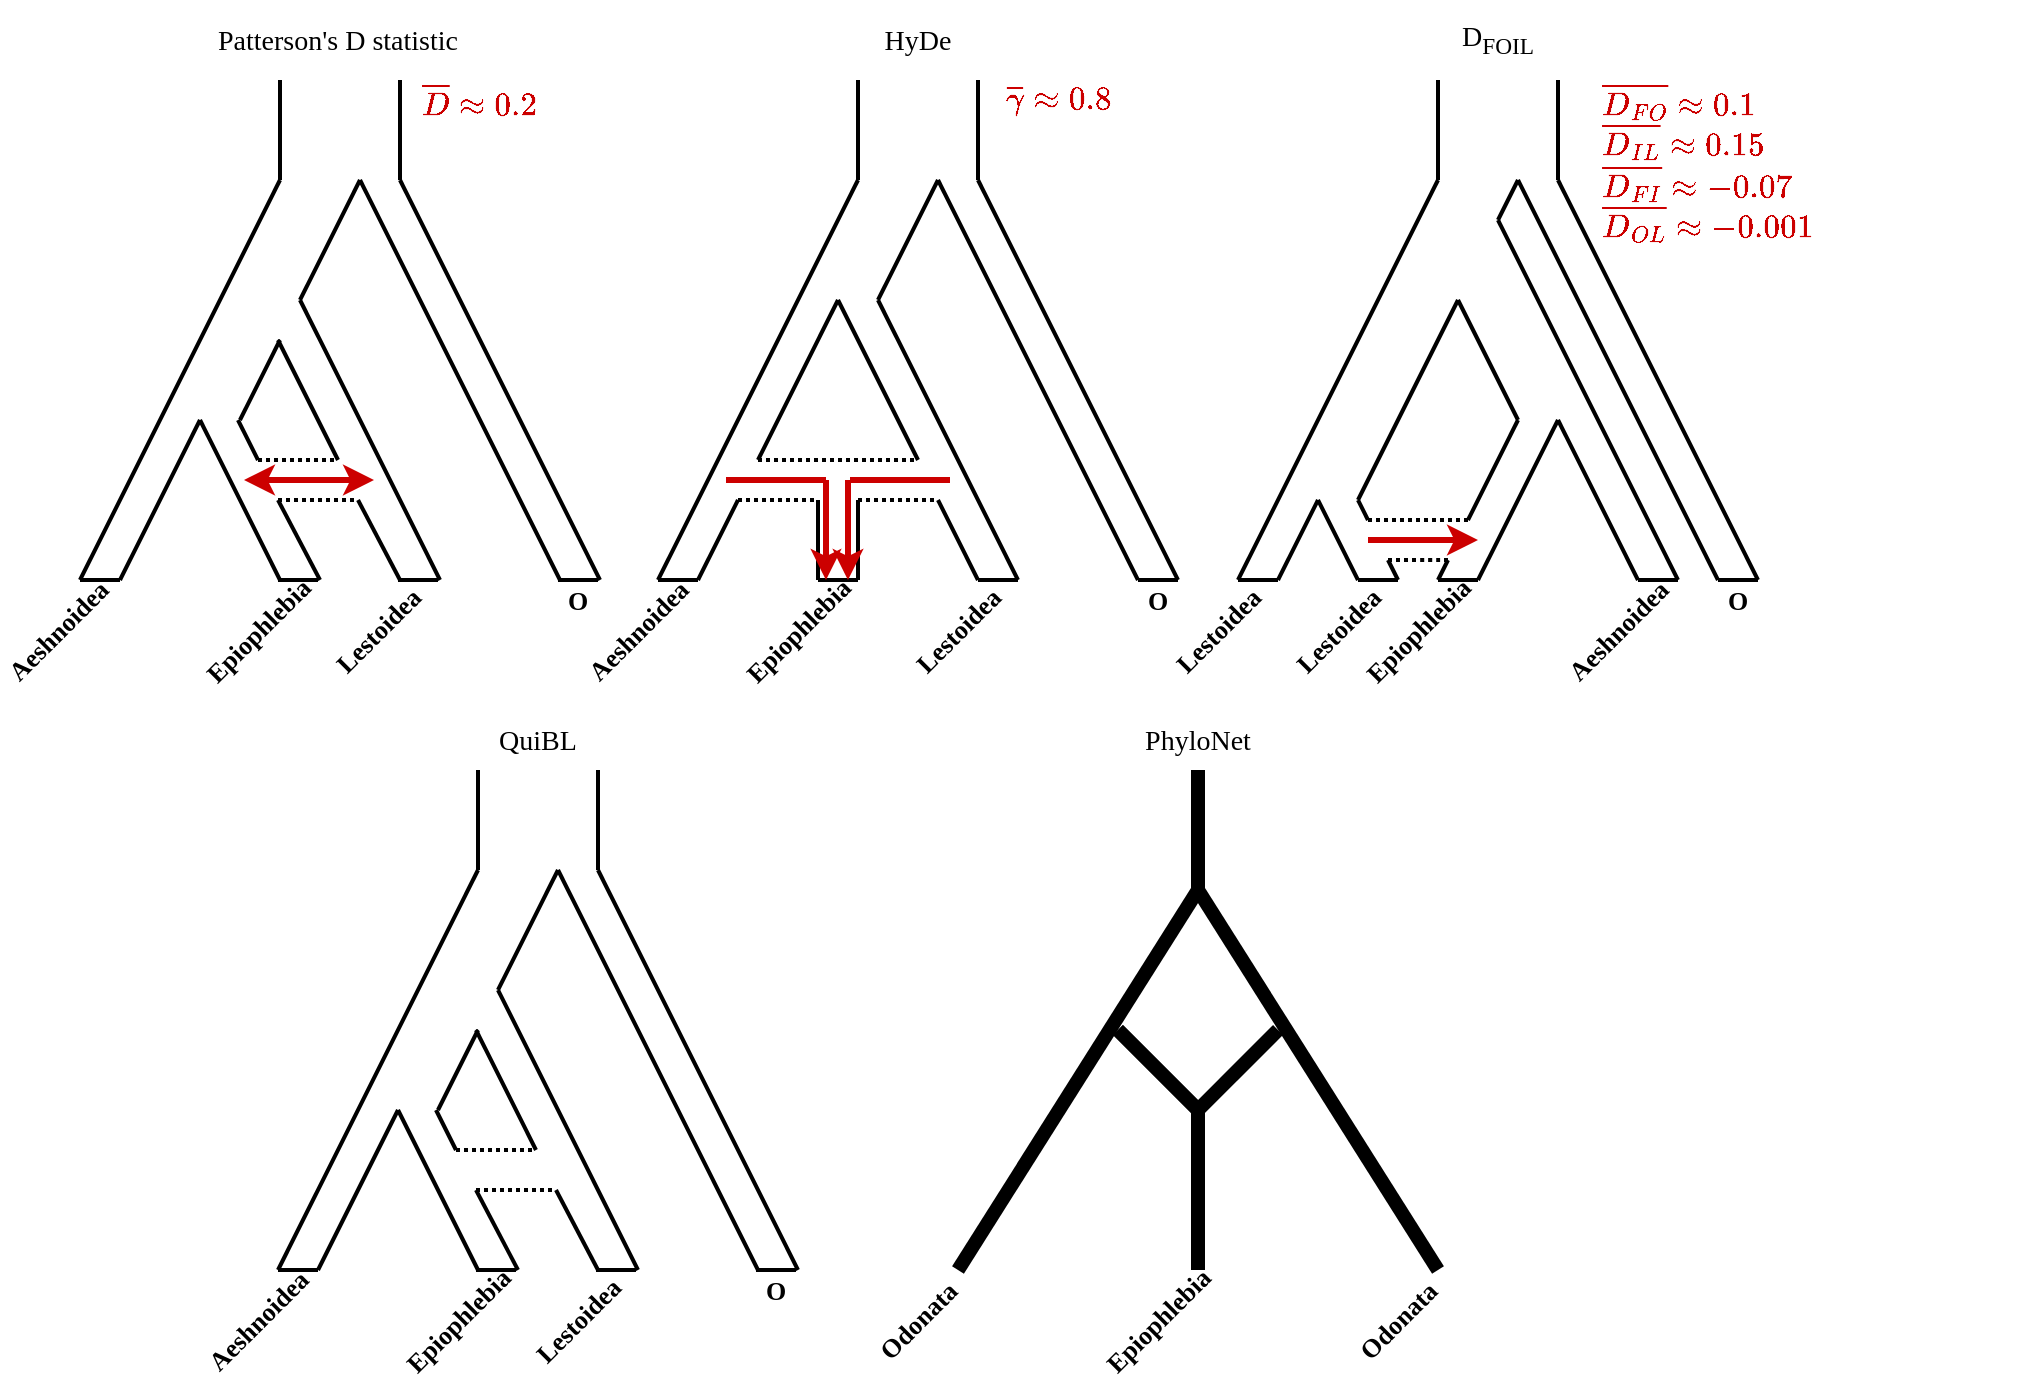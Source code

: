 <mxfile version="12.4.2" type="device" pages="1"><diagram id="icKEjelPdeS_KlyVRhFa" name="Page-1"><mxGraphModel dx="2101" dy="2094" grid="1" gridSize="10" guides="1" tooltips="1" connect="1" arrows="1" fold="1" page="1" pageScale="1" pageWidth="850" pageHeight="1100" math="1" shadow="0"><root><mxCell id="0"/><mxCell id="1" parent="0"/><mxCell id="qN4MKXSaNyTDIDPIRJHz-1" value="" style="endArrow=none;html=1;strokeWidth=2;fontFamily=Times New Roman;fontSize=13;fontStyle=1" parent="1" edge="1"><mxGeometry width="50" height="50" relative="1" as="geometry"><mxPoint x="1" y="240" as="sourcePoint"/><mxPoint x="101" y="40" as="targetPoint"/></mxGeometry></mxCell><mxCell id="qN4MKXSaNyTDIDPIRJHz-2" value="" style="endArrow=none;html=1;strokeWidth=2;fontFamily=Times New Roman;fontSize=13;fontStyle=1" parent="1" edge="1"><mxGeometry width="50" height="50" relative="1" as="geometry"><mxPoint x="21" y="240" as="sourcePoint"/><mxPoint x="61" y="160" as="targetPoint"/></mxGeometry></mxCell><mxCell id="qN4MKXSaNyTDIDPIRJHz-3" value="" style="endArrow=none;html=1;strokeWidth=2;fontFamily=Times New Roman;fontSize=13;fontStyle=1" parent="1" edge="1"><mxGeometry width="50" height="50" relative="1" as="geometry"><mxPoint x="101" y="240" as="sourcePoint"/><mxPoint x="61" y="160" as="targetPoint"/></mxGeometry></mxCell><mxCell id="qN4MKXSaNyTDIDPIRJHz-4" value="" style="endArrow=none;html=1;strokeWidth=2;fontFamily=Times New Roman;fontSize=13;fontStyle=1" parent="1" edge="1"><mxGeometry width="50" height="50" relative="1" as="geometry"><mxPoint x="121" y="240" as="sourcePoint"/><mxPoint x="100" y="200" as="targetPoint"/></mxGeometry></mxCell><mxCell id="qN4MKXSaNyTDIDPIRJHz-5" value="" style="endArrow=none;html=1;strokeWidth=2;fontFamily=Times New Roman;fontSize=13;fontStyle=1" parent="1" edge="1"><mxGeometry width="50" height="50" relative="1" as="geometry"><mxPoint x="161" y="240" as="sourcePoint"/><mxPoint x="140" y="200" as="targetPoint"/></mxGeometry></mxCell><mxCell id="qN4MKXSaNyTDIDPIRJHz-7" value="" style="endArrow=none;html=1;strokeWidth=2;fontFamily=Times New Roman;fontSize=13;fontStyle=1" parent="1" edge="1"><mxGeometry width="50" height="50" relative="1" as="geometry"><mxPoint x="181" y="240" as="sourcePoint"/><mxPoint x="111" y="100" as="targetPoint"/></mxGeometry></mxCell><mxCell id="qN4MKXSaNyTDIDPIRJHz-8" value="" style="endArrow=none;html=1;strokeWidth=2;fontFamily=Times New Roman;fontSize=13;fontStyle=1" parent="1" edge="1"><mxGeometry width="50" height="50" relative="1" as="geometry"><mxPoint x="241" y="240" as="sourcePoint"/><mxPoint x="141" y="40" as="targetPoint"/></mxGeometry></mxCell><mxCell id="qN4MKXSaNyTDIDPIRJHz-12" value="" style="endArrow=none;html=1;strokeWidth=2;fontFamily=Times New Roman;fontSize=13;fontStyle=1" parent="1" edge="1"><mxGeometry width="50" height="50" relative="1" as="geometry"><mxPoint x="81" y="160" as="sourcePoint"/><mxPoint x="101" y="120" as="targetPoint"/></mxGeometry></mxCell><mxCell id="qN4MKXSaNyTDIDPIRJHz-13" value="" style="endArrow=none;html=1;strokeWidth=2;fontFamily=Times New Roman;fontSize=13;fontStyle=1" parent="1" edge="1"><mxGeometry width="50" height="50" relative="1" as="geometry"><mxPoint x="111" y="100" as="sourcePoint"/><mxPoint x="141" y="40" as="targetPoint"/></mxGeometry></mxCell><mxCell id="qN4MKXSaNyTDIDPIRJHz-14" value="" style="endArrow=none;html=1;strokeWidth=2;fontFamily=Times New Roman;fontSize=13;fontStyle=1" parent="1" edge="1"><mxGeometry width="50" height="50" relative="1" as="geometry"><mxPoint x="261" y="240" as="sourcePoint"/><mxPoint x="161" y="40" as="targetPoint"/></mxGeometry></mxCell><mxCell id="qN4MKXSaNyTDIDPIRJHz-15" value="" style="endArrow=none;html=1;strokeWidth=2;fontFamily=Times New Roman;fontSize=13;fontStyle=1" parent="1" edge="1"><mxGeometry width="50" height="50" relative="1" as="geometry"><mxPoint x="101" y="40" as="sourcePoint"/><mxPoint x="101" y="-10" as="targetPoint"/></mxGeometry></mxCell><mxCell id="qN4MKXSaNyTDIDPIRJHz-16" value="" style="endArrow=none;html=1;strokeWidth=2;fontFamily=Times New Roman;fontSize=13;fontStyle=1" parent="1" edge="1"><mxGeometry width="50" height="50" relative="1" as="geometry"><mxPoint x="161" y="40" as="sourcePoint"/><mxPoint x="161" y="-10" as="targetPoint"/></mxGeometry></mxCell><mxCell id="qN4MKXSaNyTDIDPIRJHz-17" value="" style="endArrow=none;html=1;strokeWidth=2;fontFamily=Times New Roman;fontSize=13;fontStyle=1" parent="1" edge="1"><mxGeometry width="50" height="50" relative="1" as="geometry"><mxPoint x="290" y="240" as="sourcePoint"/><mxPoint x="390" y="40" as="targetPoint"/></mxGeometry></mxCell><mxCell id="qN4MKXSaNyTDIDPIRJHz-18" value="" style="endArrow=none;html=1;strokeWidth=2;fontFamily=Times New Roman;fontSize=13;fontStyle=1" parent="1" edge="1"><mxGeometry width="50" height="50" relative="1" as="geometry"><mxPoint x="310" y="240" as="sourcePoint"/><mxPoint x="330" y="200" as="targetPoint"/></mxGeometry></mxCell><mxCell id="qN4MKXSaNyTDIDPIRJHz-21" value="" style="endArrow=none;html=1;strokeWidth=2;fontFamily=Times New Roman;fontSize=13;fontStyle=1" parent="1" edge="1"><mxGeometry width="50" height="50" relative="1" as="geometry"><mxPoint x="450" y="240" as="sourcePoint"/><mxPoint x="430" y="200" as="targetPoint"/></mxGeometry></mxCell><mxCell id="qN4MKXSaNyTDIDPIRJHz-22" value="" style="endArrow=none;html=1;strokeWidth=2;fontFamily=Times New Roman;fontSize=13;fontStyle=1" parent="1" edge="1"><mxGeometry width="50" height="50" relative="1" as="geometry"><mxPoint x="470" y="240" as="sourcePoint"/><mxPoint x="400" y="100" as="targetPoint"/></mxGeometry></mxCell><mxCell id="qN4MKXSaNyTDIDPIRJHz-23" value="" style="endArrow=none;html=1;strokeWidth=2;fontFamily=Times New Roman;fontSize=13;fontStyle=1" parent="1" edge="1"><mxGeometry width="50" height="50" relative="1" as="geometry"><mxPoint x="530" y="240" as="sourcePoint"/><mxPoint x="430" y="40" as="targetPoint"/></mxGeometry></mxCell><mxCell id="qN4MKXSaNyTDIDPIRJHz-25" value="" style="endArrow=none;html=1;strokeWidth=2;fontFamily=Times New Roman;fontSize=13;fontStyle=1" parent="1" edge="1"><mxGeometry width="50" height="50" relative="1" as="geometry"><mxPoint x="400" y="100" as="sourcePoint"/><mxPoint x="430" y="40" as="targetPoint"/></mxGeometry></mxCell><mxCell id="qN4MKXSaNyTDIDPIRJHz-26" value="" style="endArrow=none;html=1;strokeWidth=2;fontFamily=Times New Roman;fontSize=13;fontStyle=1" parent="1" edge="1"><mxGeometry width="50" height="50" relative="1" as="geometry"><mxPoint x="550" y="240" as="sourcePoint"/><mxPoint x="450" y="40" as="targetPoint"/></mxGeometry></mxCell><mxCell id="qN4MKXSaNyTDIDPIRJHz-27" value="" style="endArrow=none;html=1;strokeWidth=2;fontFamily=Times New Roman;fontSize=13;fontStyle=1" parent="1" edge="1"><mxGeometry width="50" height="50" relative="1" as="geometry"><mxPoint x="390" y="40" as="sourcePoint"/><mxPoint x="390" y="-10" as="targetPoint"/></mxGeometry></mxCell><mxCell id="qN4MKXSaNyTDIDPIRJHz-28" value="" style="endArrow=none;html=1;strokeWidth=2;fontFamily=Times New Roman;fontSize=13;fontStyle=1" parent="1" edge="1"><mxGeometry width="50" height="50" relative="1" as="geometry"><mxPoint x="450" y="40" as="sourcePoint"/><mxPoint x="450" y="-10" as="targetPoint"/></mxGeometry></mxCell><mxCell id="qN4MKXSaNyTDIDPIRJHz-31" value="" style="endArrow=none;html=1;strokeWidth=2;fontFamily=Times New Roman;fontSize=13;fontStyle=1" parent="1" edge="1"><mxGeometry width="50" height="50" relative="1" as="geometry"><mxPoint x="370" y="240" as="sourcePoint"/><mxPoint x="370" y="200" as="targetPoint"/></mxGeometry></mxCell><mxCell id="qN4MKXSaNyTDIDPIRJHz-32" value="" style="endArrow=none;html=1;strokeWidth=2;fontFamily=Times New Roman;fontSize=13;fontStyle=1" parent="1" edge="1"><mxGeometry width="50" height="50" relative="1" as="geometry"><mxPoint x="390" y="240" as="sourcePoint"/><mxPoint x="390" y="200" as="targetPoint"/><Array as="points"><mxPoint x="390" y="230"/></Array></mxGeometry></mxCell><mxCell id="qN4MKXSaNyTDIDPIRJHz-33" value="" style="endArrow=none;html=1;strokeWidth=2;dashed=1;dashPattern=1 1;fontFamily=Times New Roman;fontSize=13;fontStyle=1" parent="1" edge="1"><mxGeometry width="50" height="50" relative="1" as="geometry"><mxPoint x="330" y="200" as="sourcePoint"/><mxPoint x="370" y="200" as="targetPoint"/></mxGeometry></mxCell><mxCell id="qN4MKXSaNyTDIDPIRJHz-34" value="" style="endArrow=none;html=1;strokeWidth=2;dashed=1;dashPattern=1 1;fontFamily=Times New Roman;fontSize=13;fontStyle=1" parent="1" edge="1"><mxGeometry width="50" height="50" relative="1" as="geometry"><mxPoint x="390" y="200" as="sourcePoint"/><mxPoint x="430" y="200" as="targetPoint"/></mxGeometry></mxCell><mxCell id="qN4MKXSaNyTDIDPIRJHz-35" value="" style="endArrow=none;html=1;strokeWidth=2;fontFamily=Times New Roman;fontSize=13;fontStyle=1" parent="1" edge="1"><mxGeometry width="50" height="50" relative="1" as="geometry"><mxPoint x="340" y="180" as="sourcePoint"/><mxPoint x="380" y="100" as="targetPoint"/></mxGeometry></mxCell><mxCell id="qN4MKXSaNyTDIDPIRJHz-36" value="" style="endArrow=none;html=1;strokeWidth=2;fontFamily=Times New Roman;fontSize=13;fontStyle=1" parent="1" edge="1"><mxGeometry width="50" height="50" relative="1" as="geometry"><mxPoint x="420" y="180" as="sourcePoint"/><mxPoint x="380" y="100" as="targetPoint"/></mxGeometry></mxCell><mxCell id="qN4MKXSaNyTDIDPIRJHz-37" value="" style="endArrow=none;html=1;strokeWidth=2;dashed=1;dashPattern=1 1;fontFamily=Times New Roman;fontSize=13;fontStyle=1" parent="1" edge="1"><mxGeometry width="50" height="50" relative="1" as="geometry"><mxPoint x="340" y="180" as="sourcePoint"/><mxPoint x="420" y="180" as="targetPoint"/></mxGeometry></mxCell><mxCell id="qN4MKXSaNyTDIDPIRJHz-38" value="" style="endArrow=none;html=1;strokeWidth=2;fontFamily=Times New Roman;fontSize=13;fontStyle=1" parent="1" edge="1"><mxGeometry width="50" height="50" relative="1" as="geometry"><mxPoint x="580" y="240" as="sourcePoint"/><mxPoint x="680" y="40" as="targetPoint"/></mxGeometry></mxCell><mxCell id="qN4MKXSaNyTDIDPIRJHz-39" value="" style="endArrow=none;html=1;strokeWidth=2;fontFamily=Times New Roman;fontSize=13;fontStyle=1" parent="1" edge="1"><mxGeometry width="50" height="50" relative="1" as="geometry"><mxPoint x="600" y="240" as="sourcePoint"/><mxPoint x="620" y="200" as="targetPoint"/></mxGeometry></mxCell><mxCell id="qN4MKXSaNyTDIDPIRJHz-41" value="" style="endArrow=none;html=1;strokeWidth=2;fontFamily=Times New Roman;fontSize=13;fontStyle=1" parent="1" edge="1"><mxGeometry width="50" height="50" relative="1" as="geometry"><mxPoint x="645" y="210" as="sourcePoint"/><mxPoint x="640" y="200" as="targetPoint"/></mxGeometry></mxCell><mxCell id="qN4MKXSaNyTDIDPIRJHz-43" value="" style="endArrow=none;html=1;strokeWidth=2;fontFamily=Times New Roman;fontSize=13;fontStyle=1" parent="1" edge="1"><mxGeometry width="50" height="50" relative="1" as="geometry"><mxPoint x="800" y="240" as="sourcePoint"/><mxPoint x="710" y="60" as="targetPoint"/></mxGeometry></mxCell><mxCell id="qN4MKXSaNyTDIDPIRJHz-44" value="" style="endArrow=none;html=1;strokeWidth=2;fontFamily=Times New Roman;fontSize=13;fontStyle=1" parent="1" edge="1"><mxGeometry width="50" height="50" relative="1" as="geometry"><mxPoint x="820" y="240" as="sourcePoint"/><mxPoint x="720" y="40" as="targetPoint"/></mxGeometry></mxCell><mxCell id="qN4MKXSaNyTDIDPIRJHz-45" value="" style="endArrow=none;html=1;strokeWidth=2;fontFamily=Times New Roman;fontSize=13;fontStyle=1" parent="1" edge="1"><mxGeometry width="50" height="50" relative="1" as="geometry"><mxPoint x="640" y="200" as="sourcePoint"/><mxPoint x="690" y="100" as="targetPoint"/></mxGeometry></mxCell><mxCell id="qN4MKXSaNyTDIDPIRJHz-46" value="" style="endArrow=none;html=1;strokeWidth=2;fontFamily=Times New Roman;fontSize=13;fontStyle=1" parent="1" edge="1"><mxGeometry width="50" height="50" relative="1" as="geometry"><mxPoint x="710" y="60" as="sourcePoint"/><mxPoint x="720" y="40" as="targetPoint"/></mxGeometry></mxCell><mxCell id="qN4MKXSaNyTDIDPIRJHz-47" value="" style="endArrow=none;html=1;strokeWidth=2;fontFamily=Times New Roman;fontSize=13;fontStyle=1" parent="1" edge="1"><mxGeometry width="50" height="50" relative="1" as="geometry"><mxPoint x="840" y="240" as="sourcePoint"/><mxPoint x="740" y="40" as="targetPoint"/></mxGeometry></mxCell><mxCell id="qN4MKXSaNyTDIDPIRJHz-48" value="" style="endArrow=none;html=1;strokeWidth=2;fontFamily=Times New Roman;fontSize=13;fontStyle=1" parent="1" edge="1"><mxGeometry width="50" height="50" relative="1" as="geometry"><mxPoint x="680" y="40" as="sourcePoint"/><mxPoint x="680" y="-10" as="targetPoint"/></mxGeometry></mxCell><mxCell id="qN4MKXSaNyTDIDPIRJHz-49" value="" style="endArrow=none;html=1;strokeWidth=2;fontFamily=Times New Roman;fontSize=13;fontStyle=1" parent="1" edge="1"><mxGeometry width="50" height="50" relative="1" as="geometry"><mxPoint x="740" y="40" as="sourcePoint"/><mxPoint x="740" y="-10" as="targetPoint"/></mxGeometry></mxCell><mxCell id="qN4MKXSaNyTDIDPIRJHz-50" value="" style="endArrow=none;html=1;strokeWidth=2;fontFamily=Times New Roman;fontSize=13;fontStyle=1" parent="1" edge="1"><mxGeometry width="50" height="50" relative="1" as="geometry"><mxPoint x="640" y="240" as="sourcePoint"/><mxPoint x="620" y="200" as="targetPoint"/></mxGeometry></mxCell><mxCell id="qN4MKXSaNyTDIDPIRJHz-51" value="" style="endArrow=none;html=1;strokeWidth=2;fontFamily=Times New Roman;fontSize=13;fontStyle=1" parent="1" edge="1"><mxGeometry width="50" height="50" relative="1" as="geometry"><mxPoint x="720" y="160" as="sourcePoint"/><mxPoint x="690" y="100" as="targetPoint"/></mxGeometry></mxCell><mxCell id="qN4MKXSaNyTDIDPIRJHz-52" value="" style="endArrow=none;html=1;strokeWidth=2;fontFamily=Times New Roman;fontSize=13;fontStyle=1" parent="1" edge="1"><mxGeometry width="50" height="50" relative="1" as="geometry"><mxPoint x="695" y="210" as="sourcePoint"/><mxPoint x="720" y="160" as="targetPoint"/></mxGeometry></mxCell><mxCell id="qN4MKXSaNyTDIDPIRJHz-53" value="" style="endArrow=none;html=1;strokeWidth=2;fontFamily=Times New Roman;fontSize=13;fontStyle=1" parent="1" edge="1"><mxGeometry width="50" height="50" relative="1" as="geometry"><mxPoint x="700" y="240" as="sourcePoint"/><mxPoint x="740" y="160" as="targetPoint"/></mxGeometry></mxCell><mxCell id="qN4MKXSaNyTDIDPIRJHz-54" value="" style="endArrow=none;html=1;strokeWidth=2;fontFamily=Times New Roman;fontSize=13;fontStyle=1" parent="1" edge="1"><mxGeometry width="50" height="50" relative="1" as="geometry"><mxPoint x="780" y="240" as="sourcePoint"/><mxPoint x="740" y="160" as="targetPoint"/></mxGeometry></mxCell><mxCell id="qN4MKXSaNyTDIDPIRJHz-55" value="" style="endArrow=none;html=1;strokeWidth=2;fontFamily=Times New Roman;fontSize=13;fontStyle=1" parent="1" edge="1"><mxGeometry width="50" height="50" relative="1" as="geometry"><mxPoint x="1" y="240" as="sourcePoint"/><mxPoint x="21" y="240" as="targetPoint"/></mxGeometry></mxCell><mxCell id="qN4MKXSaNyTDIDPIRJHz-56" value="" style="endArrow=none;html=1;strokeWidth=2;fontFamily=Times New Roman;fontSize=13;fontStyle=1" parent="1" edge="1"><mxGeometry width="50" height="50" relative="1" as="geometry"><mxPoint x="100" y="240" as="sourcePoint"/><mxPoint x="120" y="240" as="targetPoint"/></mxGeometry></mxCell><mxCell id="qN4MKXSaNyTDIDPIRJHz-57" value="" style="endArrow=none;html=1;strokeWidth=2;fontFamily=Times New Roman;fontSize=13;fontStyle=1" parent="1" edge="1"><mxGeometry width="50" height="50" relative="1" as="geometry"><mxPoint x="160" y="240" as="sourcePoint"/><mxPoint x="180" y="240" as="targetPoint"/></mxGeometry></mxCell><mxCell id="qN4MKXSaNyTDIDPIRJHz-59" value="" style="endArrow=none;html=1;strokeWidth=2;fontFamily=Times New Roman;fontSize=13;fontStyle=1" parent="1" edge="1"><mxGeometry width="50" height="50" relative="1" as="geometry"><mxPoint x="240" y="240" as="sourcePoint"/><mxPoint x="260" y="240" as="targetPoint"/></mxGeometry></mxCell><mxCell id="qN4MKXSaNyTDIDPIRJHz-60" value="" style="endArrow=none;html=1;strokeWidth=2;fontFamily=Times New Roman;fontSize=13;fontStyle=1" parent="1" edge="1"><mxGeometry width="50" height="50" relative="1" as="geometry"><mxPoint x="370" y="240" as="sourcePoint"/><mxPoint x="390" y="240" as="targetPoint"/></mxGeometry></mxCell><mxCell id="qN4MKXSaNyTDIDPIRJHz-61" value="" style="endArrow=none;html=1;strokeWidth=2;fontFamily=Times New Roman;fontSize=13;fontStyle=1" parent="1" edge="1"><mxGeometry width="50" height="50" relative="1" as="geometry"><mxPoint x="290" y="240" as="sourcePoint"/><mxPoint x="310" y="240" as="targetPoint"/></mxGeometry></mxCell><mxCell id="qN4MKXSaNyTDIDPIRJHz-62" value="" style="endArrow=none;html=1;strokeWidth=2;fontFamily=Times New Roman;fontSize=13;fontStyle=1" parent="1" edge="1"><mxGeometry width="50" height="50" relative="1" as="geometry"><mxPoint x="640" y="240" as="sourcePoint"/><mxPoint x="660" y="240" as="targetPoint"/></mxGeometry></mxCell><mxCell id="qN4MKXSaNyTDIDPIRJHz-63" value="" style="endArrow=none;html=1;strokeWidth=2;fontFamily=Times New Roman;fontSize=13;fontStyle=1" parent="1" edge="1"><mxGeometry width="50" height="50" relative="1" as="geometry"><mxPoint x="820" y="240" as="sourcePoint"/><mxPoint x="840" y="240" as="targetPoint"/></mxGeometry></mxCell><mxCell id="qN4MKXSaNyTDIDPIRJHz-66" value="" style="endArrow=none;html=1;strokeWidth=2;fontFamily=Times New Roman;fontSize=13;fontStyle=1" parent="1" edge="1"><mxGeometry width="50" height="50" relative="1" as="geometry"><mxPoint x="780" y="240" as="sourcePoint"/><mxPoint x="800" y="240" as="targetPoint"/></mxGeometry></mxCell><mxCell id="qN4MKXSaNyTDIDPIRJHz-67" value="" style="endArrow=none;html=1;strokeWidth=2;fontFamily=Times New Roman;fontSize=13;fontStyle=1" parent="1" edge="1"><mxGeometry width="50" height="50" relative="1" as="geometry"><mxPoint x="530" y="240" as="sourcePoint"/><mxPoint x="550" y="240" as="targetPoint"/></mxGeometry></mxCell><mxCell id="qN4MKXSaNyTDIDPIRJHz-68" value="" style="endArrow=none;html=1;strokeWidth=2;fontFamily=Times New Roman;fontSize=13;fontStyle=1" parent="1" edge="1"><mxGeometry width="50" height="50" relative="1" as="geometry"><mxPoint x="680" y="240" as="sourcePoint"/><mxPoint x="700" y="240" as="targetPoint"/></mxGeometry></mxCell><mxCell id="qN4MKXSaNyTDIDPIRJHz-69" value="" style="endArrow=none;html=1;strokeWidth=2;fontFamily=Times New Roman;fontSize=13;fontStyle=1" parent="1" edge="1"><mxGeometry width="50" height="50" relative="1" as="geometry"><mxPoint x="450" y="240" as="sourcePoint"/><mxPoint x="470" y="240" as="targetPoint"/></mxGeometry></mxCell><mxCell id="qN4MKXSaNyTDIDPIRJHz-70" value="" style="endArrow=none;html=1;strokeWidth=2;fontFamily=Times New Roman;fontSize=13;fontStyle=1" parent="1" edge="1"><mxGeometry width="50" height="50" relative="1" as="geometry"><mxPoint x="580" y="240" as="sourcePoint"/><mxPoint x="600" y="240" as="targetPoint"/></mxGeometry></mxCell><mxCell id="qN4MKXSaNyTDIDPIRJHz-71" value="" style="endArrow=none;dashed=1;html=1;strokeWidth=2;dashPattern=1 1;fontFamily=Times New Roman;fontSize=13;fontStyle=1" parent="1" edge="1"><mxGeometry width="50" height="50" relative="1" as="geometry"><mxPoint x="100" y="200" as="sourcePoint"/><mxPoint x="140" y="200" as="targetPoint"/></mxGeometry></mxCell><mxCell id="qN4MKXSaNyTDIDPIRJHz-74" value="" style="endArrow=none;html=1;strokeWidth=2;fontFamily=Times New Roman;fontSize=13;fontStyle=1" parent="1" edge="1"><mxGeometry width="50" height="50" relative="1" as="geometry"><mxPoint x="130" y="180" as="sourcePoint"/><mxPoint x="100" y="120" as="targetPoint"/></mxGeometry></mxCell><mxCell id="qN4MKXSaNyTDIDPIRJHz-75" value="" style="endArrow=none;html=1;strokeWidth=2;fontFamily=Times New Roman;fontSize=13;fontStyle=1" parent="1" edge="1"><mxGeometry width="50" height="50" relative="1" as="geometry"><mxPoint x="90" y="180" as="sourcePoint"/><mxPoint x="80" y="160" as="targetPoint"/></mxGeometry></mxCell><mxCell id="qN4MKXSaNyTDIDPIRJHz-76" value="" style="endArrow=none;dashed=1;html=1;strokeWidth=2;dashPattern=1 1;fontFamily=Times New Roman;fontSize=13;fontStyle=1" parent="1" edge="1"><mxGeometry width="50" height="50" relative="1" as="geometry"><mxPoint x="90" y="180" as="sourcePoint"/><mxPoint x="130" y="180" as="targetPoint"/></mxGeometry></mxCell><mxCell id="qN4MKXSaNyTDIDPIRJHz-77" value="" style="endArrow=none;html=1;strokeWidth=2;dashed=1;dashPattern=1 1;fontFamily=Times New Roman;fontSize=13;fontStyle=1" parent="1" edge="1"><mxGeometry width="50" height="50" relative="1" as="geometry"><mxPoint x="645" y="210" as="sourcePoint"/><mxPoint x="695" y="210" as="targetPoint"/></mxGeometry></mxCell><mxCell id="qN4MKXSaNyTDIDPIRJHz-79" value="" style="endArrow=none;html=1;strokeWidth=2;dashed=1;dashPattern=1 1;fontFamily=Times New Roman;fontSize=13;fontStyle=1" parent="1" edge="1"><mxGeometry width="50" height="50" relative="1" as="geometry"><mxPoint x="655" y="230" as="sourcePoint"/><mxPoint x="685" y="230" as="targetPoint"/><Array as="points"><mxPoint x="680" y="230"/></Array></mxGeometry></mxCell><mxCell id="qN4MKXSaNyTDIDPIRJHz-80" value="" style="endArrow=none;html=1;strokeWidth=2;fontFamily=Times New Roman;fontSize=13;fontStyle=1" parent="1" edge="1"><mxGeometry width="50" height="50" relative="1" as="geometry"><mxPoint x="660" y="240" as="sourcePoint"/><mxPoint x="655" y="230" as="targetPoint"/></mxGeometry></mxCell><mxCell id="qN4MKXSaNyTDIDPIRJHz-81" value="" style="endArrow=none;html=1;strokeWidth=2;fontFamily=Times New Roman;fontSize=13;fontStyle=1" parent="1" edge="1"><mxGeometry width="50" height="50" relative="1" as="geometry"><mxPoint x="680" y="240" as="sourcePoint"/><mxPoint x="685" y="230" as="targetPoint"/></mxGeometry></mxCell><mxCell id="qN4MKXSaNyTDIDPIRJHz-101" value="&lt;h1 style=&quot;font-size: 13px;&quot;&gt;&lt;font style=&quot;font-size: 13px;&quot;&gt;O&lt;/font&gt;&lt;/h1&gt;" style="text;html=1;strokeColor=none;fillColor=none;align=center;verticalAlign=middle;whiteSpace=wrap;rounded=0;fontFamily=Times New Roman;fontSize=13;fontStyle=1" parent="1" vertex="1"><mxGeometry x="230" y="240" width="40" height="20" as="geometry"/></mxCell><mxCell id="qN4MKXSaNyTDIDPIRJHz-102" value="&lt;h1 style=&quot;font-size: 13px;&quot;&gt;&lt;font style=&quot;font-size: 13px;&quot;&gt;O&lt;/font&gt;&lt;/h1&gt;" style="text;html=1;strokeColor=none;fillColor=none;align=center;verticalAlign=middle;whiteSpace=wrap;rounded=0;fontFamily=Times New Roman;fontSize=13;fontStyle=1" parent="1" vertex="1"><mxGeometry x="520" y="240" width="40" height="20" as="geometry"/></mxCell><mxCell id="qN4MKXSaNyTDIDPIRJHz-103" value="&lt;h1 style=&quot;font-size: 13px;&quot;&gt;&lt;font style=&quot;font-size: 13px;&quot;&gt;O&lt;/font&gt;&lt;/h1&gt;" style="text;html=1;strokeColor=none;fillColor=none;align=center;verticalAlign=middle;whiteSpace=wrap;rounded=0;fontFamily=Times New Roman;fontSize=13;fontStyle=1" parent="1" vertex="1"><mxGeometry x="810" y="240" width="40" height="20" as="geometry"/></mxCell><mxCell id="qN4MKXSaNyTDIDPIRJHz-104" value="" style="endArrow=none;html=1;strokeWidth=2;fontFamily=Times New Roman;fontSize=13;fontStyle=1" parent="1" edge="1"><mxGeometry width="50" height="50" relative="1" as="geometry"><mxPoint x="100" y="585" as="sourcePoint"/><mxPoint x="200" y="385" as="targetPoint"/></mxGeometry></mxCell><mxCell id="qN4MKXSaNyTDIDPIRJHz-105" value="" style="endArrow=none;html=1;strokeWidth=2;fontFamily=Times New Roman;fontSize=13;fontStyle=1" parent="1" edge="1"><mxGeometry width="50" height="50" relative="1" as="geometry"><mxPoint x="120" y="585" as="sourcePoint"/><mxPoint x="160" y="505" as="targetPoint"/></mxGeometry></mxCell><mxCell id="qN4MKXSaNyTDIDPIRJHz-106" value="" style="endArrow=none;html=1;strokeWidth=2;fontFamily=Times New Roman;fontSize=13;fontStyle=1" parent="1" edge="1"><mxGeometry width="50" height="50" relative="1" as="geometry"><mxPoint x="200" y="585" as="sourcePoint"/><mxPoint x="160" y="505" as="targetPoint"/></mxGeometry></mxCell><mxCell id="qN4MKXSaNyTDIDPIRJHz-107" value="" style="endArrow=none;html=1;strokeWidth=2;fontFamily=Times New Roman;fontSize=13;fontStyle=1" parent="1" edge="1"><mxGeometry width="50" height="50" relative="1" as="geometry"><mxPoint x="220" y="585" as="sourcePoint"/><mxPoint x="199" y="545" as="targetPoint"/></mxGeometry></mxCell><mxCell id="qN4MKXSaNyTDIDPIRJHz-108" value="" style="endArrow=none;html=1;strokeWidth=2;fontFamily=Times New Roman;fontSize=13;fontStyle=1" parent="1" edge="1"><mxGeometry width="50" height="50" relative="1" as="geometry"><mxPoint x="260" y="585" as="sourcePoint"/><mxPoint x="239" y="545" as="targetPoint"/></mxGeometry></mxCell><mxCell id="qN4MKXSaNyTDIDPIRJHz-109" value="" style="endArrow=none;html=1;strokeWidth=2;fontFamily=Times New Roman;fontSize=13;fontStyle=1" parent="1" edge="1"><mxGeometry width="50" height="50" relative="1" as="geometry"><mxPoint x="280" y="585" as="sourcePoint"/><mxPoint x="210" y="445" as="targetPoint"/></mxGeometry></mxCell><mxCell id="qN4MKXSaNyTDIDPIRJHz-110" value="" style="endArrow=none;html=1;strokeWidth=2;fontFamily=Times New Roman;fontSize=13;fontStyle=1" parent="1" edge="1"><mxGeometry width="50" height="50" relative="1" as="geometry"><mxPoint x="340" y="585" as="sourcePoint"/><mxPoint x="240" y="385" as="targetPoint"/></mxGeometry></mxCell><mxCell id="qN4MKXSaNyTDIDPIRJHz-111" value="" style="endArrow=none;html=1;strokeWidth=2;fontFamily=Times New Roman;fontSize=13;fontStyle=1" parent="1" edge="1"><mxGeometry width="50" height="50" relative="1" as="geometry"><mxPoint x="180" y="505" as="sourcePoint"/><mxPoint x="200" y="465" as="targetPoint"/></mxGeometry></mxCell><mxCell id="qN4MKXSaNyTDIDPIRJHz-112" value="" style="endArrow=none;html=1;strokeWidth=2;fontFamily=Times New Roman;fontSize=13;fontStyle=1" parent="1" edge="1"><mxGeometry width="50" height="50" relative="1" as="geometry"><mxPoint x="210" y="445" as="sourcePoint"/><mxPoint x="240" y="385" as="targetPoint"/></mxGeometry></mxCell><mxCell id="qN4MKXSaNyTDIDPIRJHz-113" value="" style="endArrow=none;html=1;strokeWidth=2;fontFamily=Times New Roman;fontSize=13;fontStyle=1" parent="1" edge="1"><mxGeometry width="50" height="50" relative="1" as="geometry"><mxPoint x="360" y="585" as="sourcePoint"/><mxPoint x="260" y="385" as="targetPoint"/></mxGeometry></mxCell><mxCell id="qN4MKXSaNyTDIDPIRJHz-114" value="" style="endArrow=none;html=1;strokeWidth=2;fontFamily=Times New Roman;fontSize=13;fontStyle=1" parent="1" edge="1"><mxGeometry width="50" height="50" relative="1" as="geometry"><mxPoint x="200" y="385" as="sourcePoint"/><mxPoint x="200" y="335" as="targetPoint"/></mxGeometry></mxCell><mxCell id="qN4MKXSaNyTDIDPIRJHz-115" value="" style="endArrow=none;html=1;strokeWidth=2;fontFamily=Times New Roman;fontSize=13;fontStyle=1" parent="1" edge="1"><mxGeometry width="50" height="50" relative="1" as="geometry"><mxPoint x="260" y="385" as="sourcePoint"/><mxPoint x="260" y="335" as="targetPoint"/></mxGeometry></mxCell><mxCell id="qN4MKXSaNyTDIDPIRJHz-116" value="" style="endArrow=none;html=1;strokeWidth=2;fontFamily=Times New Roman;fontSize=13;fontStyle=1" parent="1" edge="1"><mxGeometry width="50" height="50" relative="1" as="geometry"><mxPoint x="100" y="585" as="sourcePoint"/><mxPoint x="120" y="585" as="targetPoint"/></mxGeometry></mxCell><mxCell id="qN4MKXSaNyTDIDPIRJHz-117" value="" style="endArrow=none;html=1;strokeWidth=2;fontFamily=Times New Roman;fontSize=13;fontStyle=1" parent="1" edge="1"><mxGeometry width="50" height="50" relative="1" as="geometry"><mxPoint x="199" y="585" as="sourcePoint"/><mxPoint x="219" y="585" as="targetPoint"/></mxGeometry></mxCell><mxCell id="qN4MKXSaNyTDIDPIRJHz-118" value="" style="endArrow=none;html=1;strokeWidth=2;fontFamily=Times New Roman;fontSize=13;fontStyle=1" parent="1" edge="1"><mxGeometry width="50" height="50" relative="1" as="geometry"><mxPoint x="259" y="585" as="sourcePoint"/><mxPoint x="279" y="585" as="targetPoint"/></mxGeometry></mxCell><mxCell id="qN4MKXSaNyTDIDPIRJHz-119" value="" style="endArrow=none;html=1;strokeWidth=2;fontFamily=Times New Roman;fontSize=13;fontStyle=1" parent="1" edge="1"><mxGeometry width="50" height="50" relative="1" as="geometry"><mxPoint x="339" y="585" as="sourcePoint"/><mxPoint x="359" y="585" as="targetPoint"/></mxGeometry></mxCell><mxCell id="qN4MKXSaNyTDIDPIRJHz-120" value="" style="endArrow=none;dashed=1;html=1;strokeWidth=2;dashPattern=1 1;fontFamily=Times New Roman;fontSize=13;fontStyle=1" parent="1" edge="1"><mxGeometry width="50" height="50" relative="1" as="geometry"><mxPoint x="199" y="545" as="sourcePoint"/><mxPoint x="239" y="545" as="targetPoint"/></mxGeometry></mxCell><mxCell id="qN4MKXSaNyTDIDPIRJHz-121" value="" style="endArrow=none;html=1;strokeWidth=2;fontFamily=Times New Roman;fontSize=13;fontStyle=1" parent="1" edge="1"><mxGeometry width="50" height="50" relative="1" as="geometry"><mxPoint x="229" y="525" as="sourcePoint"/><mxPoint x="199" y="465" as="targetPoint"/></mxGeometry></mxCell><mxCell id="qN4MKXSaNyTDIDPIRJHz-122" value="" style="endArrow=none;html=1;strokeWidth=2;fontFamily=Times New Roman;fontSize=13;fontStyle=1" parent="1" edge="1"><mxGeometry width="50" height="50" relative="1" as="geometry"><mxPoint x="189" y="525" as="sourcePoint"/><mxPoint x="179" y="505" as="targetPoint"/></mxGeometry></mxCell><mxCell id="qN4MKXSaNyTDIDPIRJHz-123" value="" style="endArrow=none;dashed=1;html=1;strokeWidth=2;dashPattern=1 1;fontFamily=Times New Roman;fontSize=13;fontStyle=1" parent="1" edge="1"><mxGeometry width="50" height="50" relative="1" as="geometry"><mxPoint x="189" y="525" as="sourcePoint"/><mxPoint x="229" y="525" as="targetPoint"/></mxGeometry></mxCell><mxCell id="qN4MKXSaNyTDIDPIRJHz-124" value="&lt;h1 style=&quot;font-size: 13px;&quot;&gt;&lt;font style=&quot;font-size: 13px;&quot;&gt;O&lt;/font&gt;&lt;/h1&gt;" style="text;html=1;strokeColor=none;fillColor=none;align=center;verticalAlign=middle;whiteSpace=wrap;rounded=0;fontFamily=Times New Roman;fontSize=13;fontStyle=1" parent="1" vertex="1"><mxGeometry x="329" y="585" width="40" height="20" as="geometry"/></mxCell><mxCell id="qN4MKXSaNyTDIDPIRJHz-125" value="Epiophlebia" style="text;html=1;strokeColor=none;fillColor=none;align=center;verticalAlign=middle;whiteSpace=wrap;rounded=0;rotation=-45;fontFamily=Times New Roman;fontSize=13;fontStyle=1" parent="1" vertex="1"><mxGeometry x="70" y="250" width="40" height="30" as="geometry"/></mxCell><mxCell id="qN4MKXSaNyTDIDPIRJHz-126" value="Epiophlebia" style="text;html=1;strokeColor=none;fillColor=none;align=center;verticalAlign=middle;whiteSpace=wrap;rounded=0;rotation=-45;fontFamily=Times New Roman;fontSize=13;fontStyle=1" parent="1" vertex="1"><mxGeometry x="340" y="250" width="40" height="30" as="geometry"/></mxCell><mxCell id="qN4MKXSaNyTDIDPIRJHz-127" value="Epiophlebia" style="text;html=1;strokeColor=none;fillColor=none;align=center;verticalAlign=middle;whiteSpace=wrap;rounded=0;rotation=-45;fontFamily=Times New Roman;fontSize=13;fontStyle=1" parent="1" vertex="1"><mxGeometry x="650" y="250" width="40" height="30" as="geometry"/></mxCell><mxCell id="qN4MKXSaNyTDIDPIRJHz-128" value="Epiophlebia" style="text;html=1;strokeColor=none;fillColor=none;align=center;verticalAlign=middle;whiteSpace=wrap;rounded=0;rotation=-45;fontFamily=Times New Roman;fontSize=13;fontStyle=1" parent="1" vertex="1"><mxGeometry x="170" y="595" width="40" height="30" as="geometry"/></mxCell><mxCell id="qN4MKXSaNyTDIDPIRJHz-129" value="Aeshnoidea" style="text;html=1;strokeColor=none;fillColor=none;align=center;verticalAlign=middle;whiteSpace=wrap;rounded=0;rotation=-45;fontFamily=Times New Roman;fontSize=13;fontStyle=1" parent="1" vertex="1"><mxGeometry x="-30" y="250" width="40" height="30" as="geometry"/></mxCell><mxCell id="qN4MKXSaNyTDIDPIRJHz-130" value="Aeshnoidea" style="text;html=1;strokeColor=none;fillColor=none;align=center;verticalAlign=middle;whiteSpace=wrap;rounded=0;rotation=-45;fontFamily=Times New Roman;fontSize=13;fontStyle=1" parent="1" vertex="1"><mxGeometry x="260" y="250" width="40" height="30" as="geometry"/></mxCell><mxCell id="qN4MKXSaNyTDIDPIRJHz-131" value="Aeshnoidea" style="text;html=1;strokeColor=none;fillColor=none;align=center;verticalAlign=middle;whiteSpace=wrap;rounded=0;rotation=-45;fontFamily=Times New Roman;fontSize=13;fontStyle=1" parent="1" vertex="1"><mxGeometry x="750" y="250" width="40" height="30" as="geometry"/></mxCell><mxCell id="qN4MKXSaNyTDIDPIRJHz-133" value="Lestoidea" style="text;html=1;strokeColor=none;fillColor=none;align=center;verticalAlign=middle;whiteSpace=wrap;rounded=0;rotation=-45;fontFamily=Times New Roman;fontSize=13;fontStyle=1" parent="1" vertex="1"><mxGeometry x="550" y="260" width="40" height="10" as="geometry"/></mxCell><mxCell id="qN4MKXSaNyTDIDPIRJHz-134" value="Lestoidea" style="text;html=1;strokeColor=none;fillColor=none;align=center;verticalAlign=middle;whiteSpace=wrap;rounded=0;rotation=-45;fontFamily=Times New Roman;fontSize=13;fontStyle=1" parent="1" vertex="1"><mxGeometry x="420" y="250" width="40" height="30" as="geometry"/></mxCell><mxCell id="qN4MKXSaNyTDIDPIRJHz-135" value="Aeshnoidea" style="text;html=1;strokeColor=none;fillColor=none;align=center;verticalAlign=middle;whiteSpace=wrap;rounded=0;rotation=-45;fontFamily=Times New Roman;fontSize=13;fontStyle=1" parent="1" vertex="1"><mxGeometry x="70" y="595" width="40" height="30" as="geometry"/></mxCell><mxCell id="qN4MKXSaNyTDIDPIRJHz-136" value="Lestoidea" style="text;html=1;strokeColor=none;fillColor=none;align=center;verticalAlign=middle;whiteSpace=wrap;rounded=0;rotation=-45;fontFamily=Times New Roman;fontSize=13;fontStyle=1" parent="1" vertex="1"><mxGeometry x="230" y="595" width="40" height="30" as="geometry"/></mxCell><mxCell id="qN4MKXSaNyTDIDPIRJHz-137" value="Lestoidea" style="text;html=1;strokeColor=none;fillColor=none;align=center;verticalAlign=middle;whiteSpace=wrap;rounded=0;rotation=-45;fontFamily=Times New Roman;fontSize=13;fontStyle=1" parent="1" vertex="1"><mxGeometry x="130" y="250" width="40" height="30" as="geometry"/></mxCell><mxCell id="qN4MKXSaNyTDIDPIRJHz-138" value="Lestoidea" style="text;html=1;strokeColor=none;fillColor=none;align=center;verticalAlign=middle;whiteSpace=wrap;rounded=0;rotation=-45;fontFamily=Times New Roman;fontSize=13;fontStyle=1" parent="1" vertex="1"><mxGeometry x="610" y="262" width="40" height="5.86" as="geometry"/></mxCell><mxCell id="qN4MKXSaNyTDIDPIRJHz-143" value="" style="endArrow=none;html=1;strokeWidth=7;fontFamily=Times New Roman;fontSize=13;fontStyle=1" parent="1" edge="1"><mxGeometry width="50" height="50" relative="1" as="geometry"><mxPoint x="560" y="585" as="sourcePoint"/><mxPoint x="560" y="505" as="targetPoint"/></mxGeometry></mxCell><mxCell id="qN4MKXSaNyTDIDPIRJHz-144" value="" style="endArrow=none;html=1;strokeWidth=7;fontFamily=Times New Roman;fontSize=13;fontStyle=1" parent="1" edge="1"><mxGeometry width="50" height="50" relative="1" as="geometry"><mxPoint x="560" y="505" as="sourcePoint"/><mxPoint x="520" y="465" as="targetPoint"/></mxGeometry></mxCell><mxCell id="qN4MKXSaNyTDIDPIRJHz-145" value="" style="endArrow=none;html=1;strokeWidth=7;fontFamily=Times New Roman;fontSize=13;fontStyle=1" parent="1" edge="1"><mxGeometry width="50" height="50" relative="1" as="geometry"><mxPoint x="560" y="505" as="sourcePoint"/><mxPoint x="520" y="465" as="targetPoint"/></mxGeometry></mxCell><mxCell id="qN4MKXSaNyTDIDPIRJHz-146" value="" style="endArrow=none;html=1;strokeWidth=7;fontFamily=Times New Roman;fontSize=13;fontStyle=1" parent="1" edge="1"><mxGeometry width="50" height="50" relative="1" as="geometry"><mxPoint x="560" y="505" as="sourcePoint"/><mxPoint x="600" y="465" as="targetPoint"/></mxGeometry></mxCell><mxCell id="qN4MKXSaNyTDIDPIRJHz-147" value="" style="endArrow=none;html=1;strokeWidth=7;fontFamily=Times New Roman;fontSize=13;fontStyle=1" parent="1" edge="1"><mxGeometry width="50" height="50" relative="1" as="geometry"><mxPoint x="680" y="585" as="sourcePoint"/><mxPoint x="560" y="395" as="targetPoint"/></mxGeometry></mxCell><mxCell id="qN4MKXSaNyTDIDPIRJHz-148" value="" style="endArrow=none;html=1;strokeWidth=7;fontFamily=Times New Roman;fontSize=13;fontStyle=1" parent="1" edge="1"><mxGeometry width="50" height="50" relative="1" as="geometry"><mxPoint x="440" y="585" as="sourcePoint"/><mxPoint x="560" y="395" as="targetPoint"/></mxGeometry></mxCell><mxCell id="qN4MKXSaNyTDIDPIRJHz-149" value="" style="endArrow=none;html=1;strokeWidth=7;fontFamily=Times New Roman;fontSize=13;fontStyle=1" parent="1" edge="1"><mxGeometry width="50" height="50" relative="1" as="geometry"><mxPoint x="560" y="395" as="sourcePoint"/><mxPoint x="560" y="335" as="targetPoint"/></mxGeometry></mxCell><mxCell id="qN4MKXSaNyTDIDPIRJHz-151" value="Epiophlebia" style="text;html=1;strokeColor=none;fillColor=none;align=center;verticalAlign=middle;whiteSpace=wrap;rounded=0;rotation=-45;fontFamily=Times New Roman;fontSize=13;fontStyle=1" parent="1" vertex="1"><mxGeometry x="520" y="595" width="40" height="30" as="geometry"/></mxCell><mxCell id="qN4MKXSaNyTDIDPIRJHz-152" value="Odonata" style="text;html=1;strokeColor=none;fillColor=none;align=center;verticalAlign=middle;whiteSpace=wrap;rounded=0;rotation=-45;fontFamily=Times New Roman;fontSize=13;fontStyle=1" parent="1" vertex="1"><mxGeometry x="400" y="595" width="40" height="30" as="geometry"/></mxCell><mxCell id="qN4MKXSaNyTDIDPIRJHz-153" value="Odonata" style="text;html=1;strokeColor=none;fillColor=none;align=center;verticalAlign=middle;whiteSpace=wrap;rounded=0;rotation=-45;fontFamily=Times New Roman;fontSize=13;fontStyle=1" parent="1" vertex="1"><mxGeometry x="640" y="595" width="40" height="30" as="geometry"/></mxCell><mxCell id="m6oSzKGWAjd3a5pUwJd8-1" value="" style="endArrow=classic;html=1;strokeColor=#CC0000;strokeWidth=3;" edge="1" parent="1"><mxGeometry width="50" height="50" relative="1" as="geometry"><mxPoint x="645" y="220" as="sourcePoint"/><mxPoint x="700" y="220" as="targetPoint"/></mxGeometry></mxCell><mxCell id="m6oSzKGWAjd3a5pUwJd8-3" value="$$\overline{\gamma}&amp;nbsp; \approx0.8$$" style="text;html=1;strokeColor=none;fillColor=none;align=center;verticalAlign=middle;whiteSpace=wrap;rounded=0;strokeWidth=1;fontColor=#CC0000;fontSize=14;" vertex="1" parent="1"><mxGeometry x="470" y="-10" width="40" height="20" as="geometry"/></mxCell><mxCell id="m6oSzKGWAjd3a5pUwJd8-6" value="$$\overline{D}&amp;nbsp; \approx0.2$$" style="text;html=1;fontSize=14;fontColor=#CC0000;" vertex="1" parent="1"><mxGeometry x="170" y="-30" width="60" height="30" as="geometry"/></mxCell><mxCell id="m6oSzKGWAjd3a5pUwJd8-13" value="" style="endArrow=none;html=1;strokeColor=#CC0000;strokeWidth=3;fontSize=14;fontColor=#CC0000;" edge="1" parent="1"><mxGeometry width="50" height="50" relative="1" as="geometry"><mxPoint x="324" y="190" as="sourcePoint"/><mxPoint x="374" y="190" as="targetPoint"/></mxGeometry></mxCell><mxCell id="m6oSzKGWAjd3a5pUwJd8-14" value="" style="endArrow=classic;html=1;strokeColor=#CC0000;strokeWidth=3;fontSize=14;fontColor=#CC0000;endFill=1;" edge="1" parent="1"><mxGeometry width="50" height="50" relative="1" as="geometry"><mxPoint x="374" y="190" as="sourcePoint"/><mxPoint x="374" y="240" as="targetPoint"/></mxGeometry></mxCell><mxCell id="m6oSzKGWAjd3a5pUwJd8-15" value="" style="endArrow=none;html=1;strokeColor=#CC0000;strokeWidth=3;fontSize=14;fontColor=#CC0000;" edge="1" parent="1"><mxGeometry width="50" height="50" relative="1" as="geometry"><mxPoint x="386" y="190" as="sourcePoint"/><mxPoint x="436" y="190" as="targetPoint"/></mxGeometry></mxCell><mxCell id="m6oSzKGWAjd3a5pUwJd8-16" value="" style="endArrow=classic;html=1;strokeColor=#CC0000;strokeWidth=3;fontSize=14;fontColor=#CC0000;endFill=1;" edge="1" parent="1"><mxGeometry width="50" height="50" relative="1" as="geometry"><mxPoint x="385" y="190" as="sourcePoint"/><mxPoint x="385" y="240" as="targetPoint"/></mxGeometry></mxCell><mxCell id="m6oSzKGWAjd3a5pUwJd8-20" value="" style="endArrow=classic;html=1;strokeColor=#CC0000;strokeWidth=3;startArrow=classic;startFill=1;" edge="1" parent="1"><mxGeometry width="50" height="50" relative="1" as="geometry"><mxPoint x="83" y="190" as="sourcePoint"/><mxPoint x="148" y="190" as="targetPoint"/></mxGeometry></mxCell><mxCell id="m6oSzKGWAjd3a5pUwJd8-23" value="&lt;font face=&quot;Times New Roman&quot; color=&quot;#000000&quot;&gt;Patterson's D statistic&lt;/font&gt;" style="text;html=1;strokeColor=none;fillColor=none;align=center;verticalAlign=middle;whiteSpace=wrap;rounded=0;fontSize=14;fontColor=#CC0000;" vertex="1" parent="1"><mxGeometry x="60" y="-40" width="140" height="20" as="geometry"/></mxCell><mxCell id="m6oSzKGWAjd3a5pUwJd8-24" value="&lt;font face=&quot;Times New Roman&quot; color=&quot;#000000&quot;&gt;HyDe&lt;/font&gt;" style="text;html=1;strokeColor=none;fillColor=none;align=center;verticalAlign=middle;whiteSpace=wrap;rounded=0;fontSize=14;fontColor=#CC0000;" vertex="1" parent="1"><mxGeometry x="350" y="-40" width="140" height="20" as="geometry"/></mxCell><mxCell id="m6oSzKGWAjd3a5pUwJd8-25" value="&lt;font face=&quot;Times New Roman&quot; color=&quot;#000000&quot;&gt;D&lt;sub&gt;FOIL&lt;/sub&gt;&lt;/font&gt;" style="text;html=1;strokeColor=none;fillColor=none;align=center;verticalAlign=middle;whiteSpace=wrap;rounded=0;fontSize=14;fontColor=#CC0000;" vertex="1" parent="1"><mxGeometry x="640" y="-40" width="140" height="20" as="geometry"/></mxCell><mxCell id="m6oSzKGWAjd3a5pUwJd8-26" value="&lt;font face=&quot;Times New Roman&quot; color=&quot;#000000&quot;&gt;QuiBL&lt;/font&gt;" style="text;html=1;strokeColor=none;fillColor=none;align=center;verticalAlign=middle;whiteSpace=wrap;rounded=0;fontSize=14;fontColor=#CC0000;" vertex="1" parent="1"><mxGeometry x="160" y="310" width="140" height="20" as="geometry"/></mxCell><mxCell id="m6oSzKGWAjd3a5pUwJd8-27" value="&lt;font face=&quot;Times New Roman&quot; color=&quot;#000000&quot;&gt;PhyloNet&lt;/font&gt;" style="text;html=1;strokeColor=none;fillColor=none;align=center;verticalAlign=middle;whiteSpace=wrap;rounded=0;fontSize=14;fontColor=#CC0000;" vertex="1" parent="1"><mxGeometry x="490" y="310" width="140" height="20" as="geometry"/></mxCell><mxCell id="m6oSzKGWAjd3a5pUwJd8-28" value="&lt;br&gt;&lt;br&gt;\(\overline{D_{FO}}&amp;nbsp; \approx0.1\)&amp;nbsp;&lt;br&gt;\(\overline{D_{IL}}&amp;nbsp; \approx0.15\)&lt;br&gt;\(\overline{D_{FI}}&amp;nbsp; \approx-0.07\)&lt;br&gt;\(\overline{D_{OL}}&amp;nbsp; \approx-0.001\)" style="text;html=1;fontSize=14;fontColor=#CC0000;" vertex="1" parent="1"><mxGeometry x="760" y="-50" width="60" height="30" as="geometry"/></mxCell></root></mxGraphModel></diagram></mxfile>